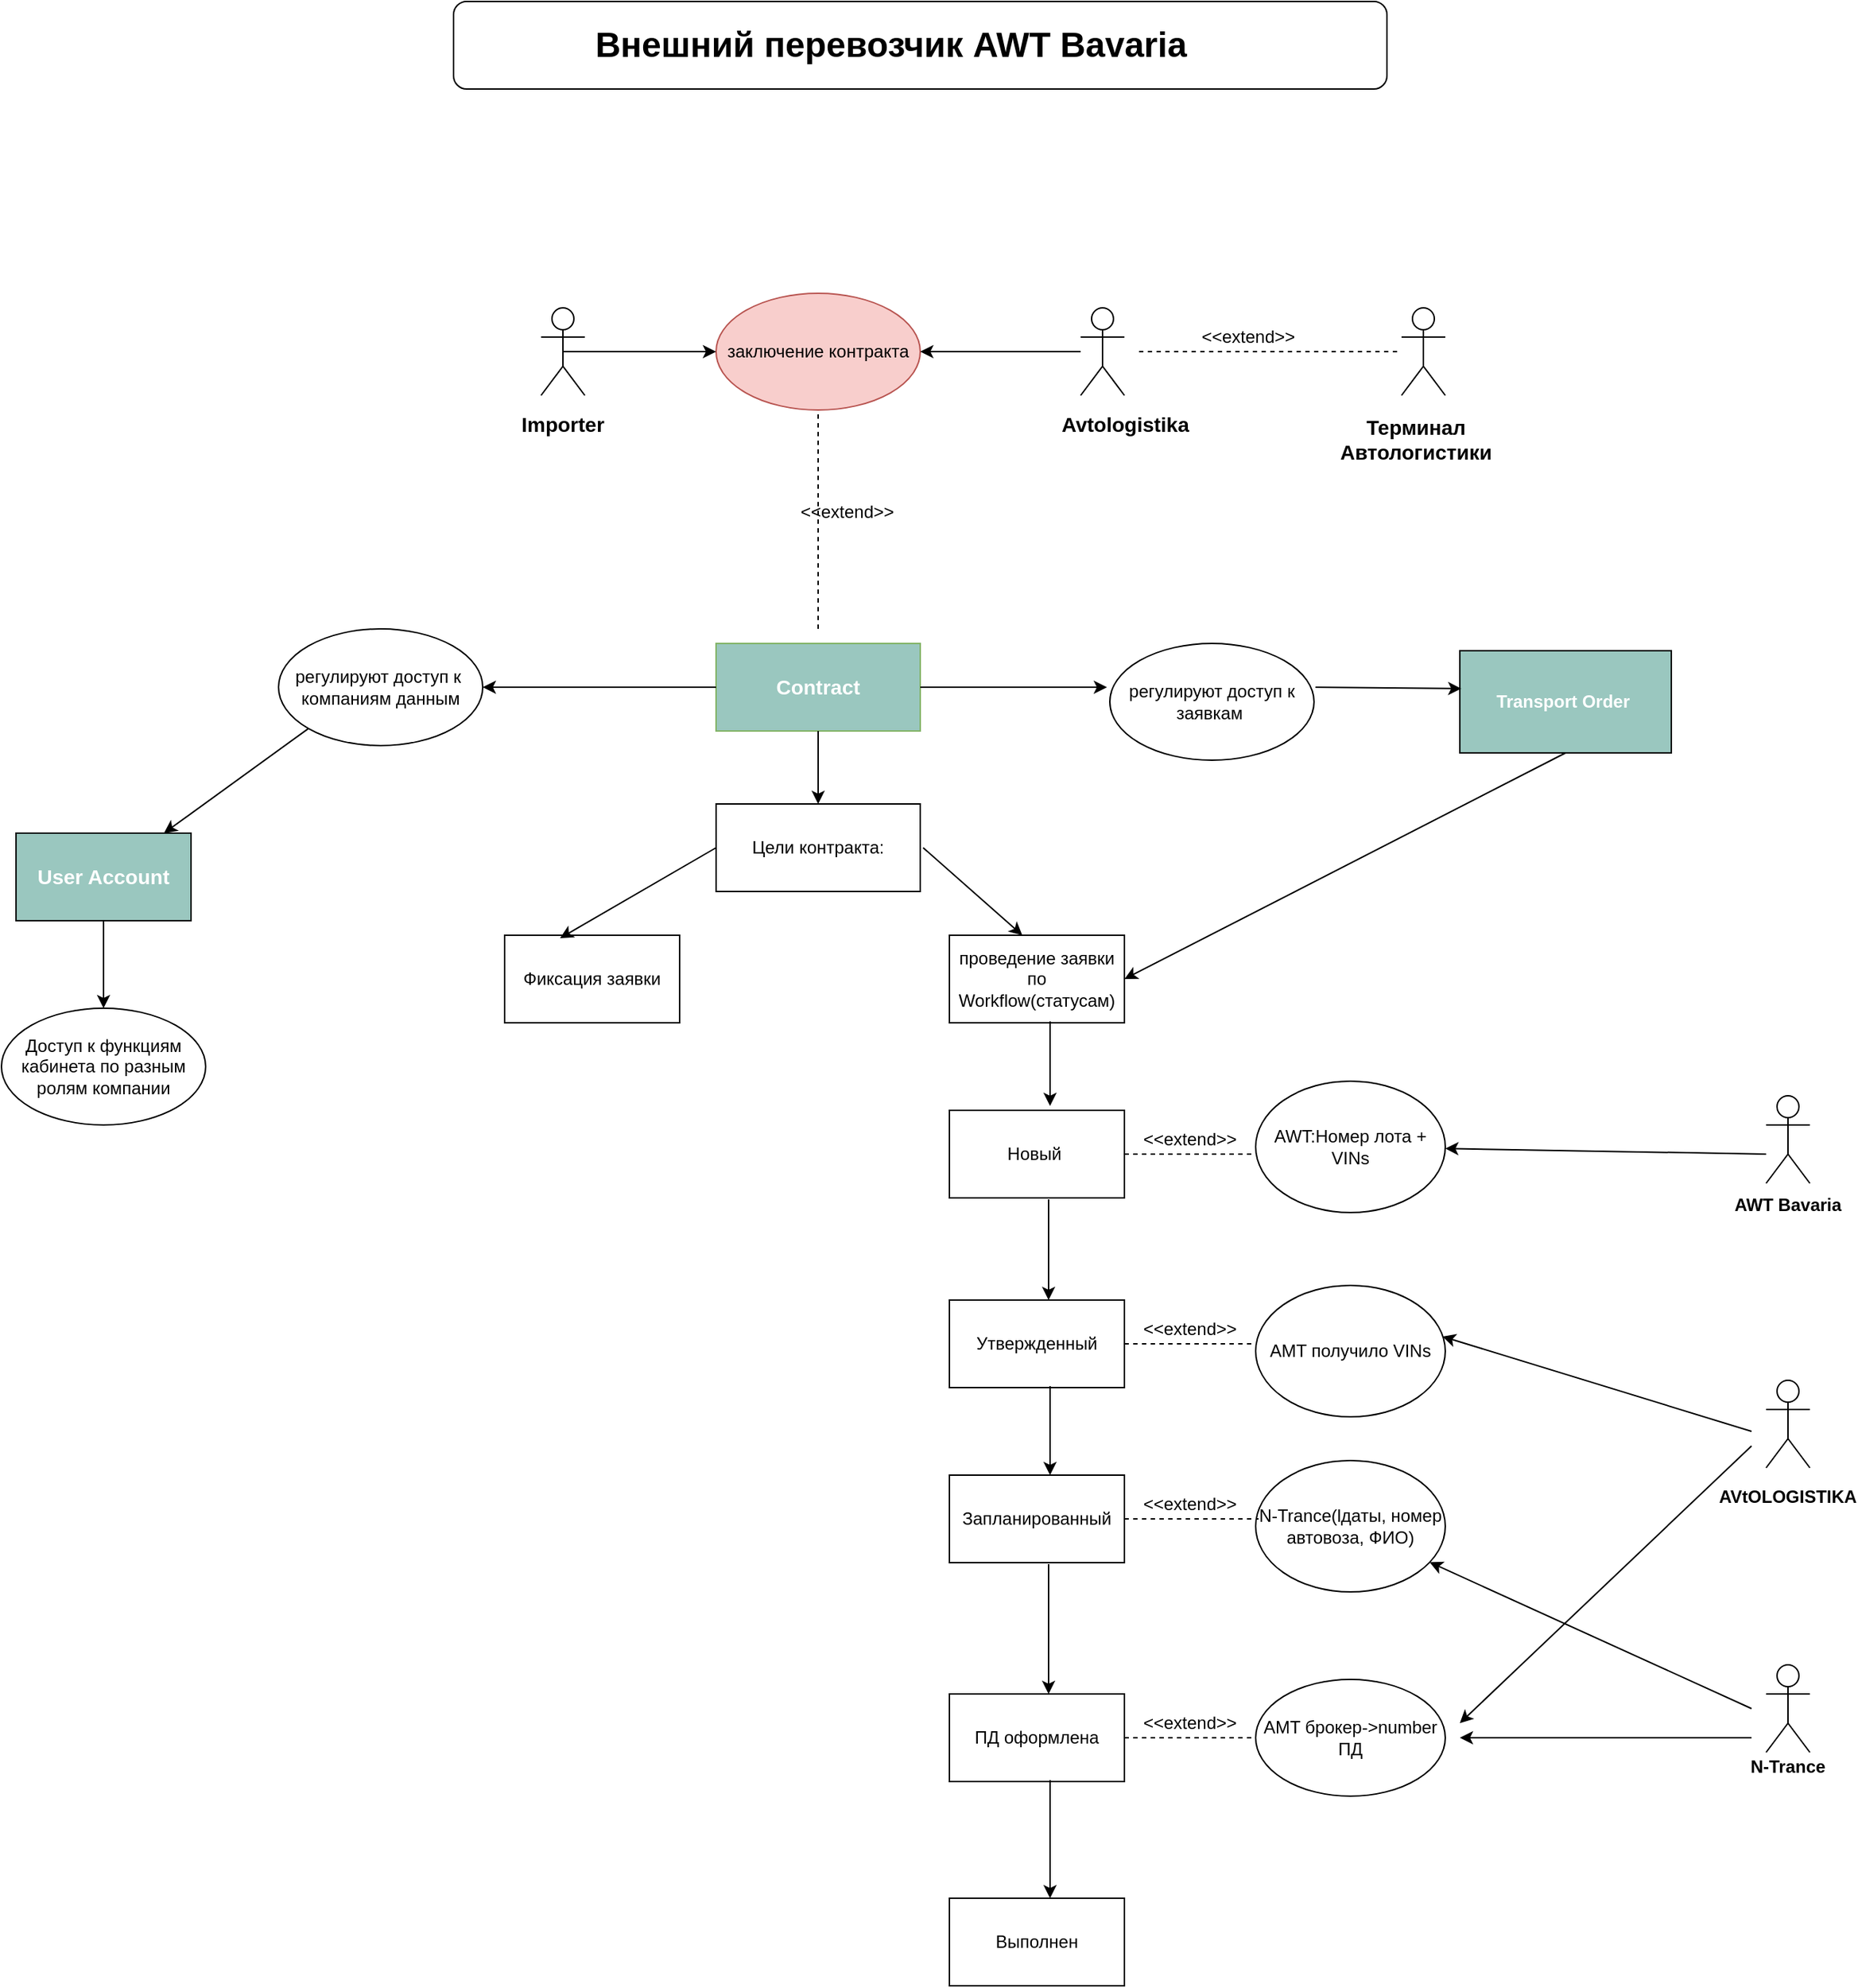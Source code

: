 <mxfile pages="1" version="11.2.1" type="github"><diagram id="hOKpGn4hMfoYbDpZg5hE" name="Page-1"><mxGraphModel dx="1422" dy="796" grid="1" gridSize="10" guides="1" tooltips="1" connect="1" arrows="1" fold="1" page="1" pageScale="1" pageWidth="827" pageHeight="1169" math="0" shadow="0"><root><mxCell id="0"/><mxCell id="1" parent="0"/><mxCell id="SEftxIGA5j4Dj2vKl4Z--4" value="Цели контракта:" style="rounded=0;whiteSpace=wrap;html=1;" vertex="1" parent="1"><mxGeometry x="490" y="550" width="140" height="60" as="geometry"/></mxCell><mxCell id="SEftxIGA5j4Dj2vKl4Z--5" value="Фиксация заявки" style="rounded=0;whiteSpace=wrap;html=1;" vertex="1" parent="1"><mxGeometry x="345" y="640" width="120" height="60" as="geometry"/></mxCell><mxCell id="SEftxIGA5j4Dj2vKl4Z--6" value="проведение заявки по Workflow(статусам)" style="rounded=0;whiteSpace=wrap;html=1;" vertex="1" parent="1"><mxGeometry x="650" y="640" width="120" height="60" as="geometry"/></mxCell><mxCell id="SEftxIGA5j4Dj2vKl4Z--7" value="" style="endArrow=classic;html=1;entryX=0.575;entryY=-0.05;entryDx=0;entryDy=0;entryPerimeter=0;" edge="1" parent="1" target="SEftxIGA5j4Dj2vKl4Z--8"><mxGeometry width="50" height="50" relative="1" as="geometry"><mxPoint x="719" y="699" as="sourcePoint"/><mxPoint x="718" y="750" as="targetPoint"/></mxGeometry></mxCell><mxCell id="SEftxIGA5j4Dj2vKl4Z--8" value="Новый&amp;nbsp;" style="rounded=0;whiteSpace=wrap;html=1;" vertex="1" parent="1"><mxGeometry x="650" y="760" width="120" height="60" as="geometry"/></mxCell><mxCell id="SEftxIGA5j4Dj2vKl4Z--9" value="" style="endArrow=classic;html=1;exitX=0;exitY=0.5;exitDx=0;exitDy=0;entryX=0.317;entryY=0.033;entryDx=0;entryDy=0;entryPerimeter=0;" edge="1" parent="1" source="SEftxIGA5j4Dj2vKl4Z--4" target="SEftxIGA5j4Dj2vKl4Z--5"><mxGeometry width="50" height="50" relative="1" as="geometry"><mxPoint x="360" y="630" as="sourcePoint"/><mxPoint x="410" y="580" as="targetPoint"/></mxGeometry></mxCell><mxCell id="SEftxIGA5j4Dj2vKl4Z--10" value="" style="endArrow=classic;html=1;" edge="1" parent="1"><mxGeometry width="50" height="50" relative="1" as="geometry"><mxPoint x="632" y="580" as="sourcePoint"/><mxPoint x="700" y="640" as="targetPoint"/></mxGeometry></mxCell><mxCell id="SEftxIGA5j4Dj2vKl4Z--11" value="" style="endArrow=classic;html=1;exitX=0.567;exitY=1.017;exitDx=0;exitDy=0;exitPerimeter=0;" edge="1" parent="1" source="SEftxIGA5j4Dj2vKl4Z--8"><mxGeometry width="50" height="50" relative="1" as="geometry"><mxPoint x="710" y="940" as="sourcePoint"/><mxPoint x="718" y="890" as="targetPoint"/></mxGeometry></mxCell><mxCell id="SEftxIGA5j4Dj2vKl4Z--12" value="Утвержденный" style="rounded=0;whiteSpace=wrap;html=1;" vertex="1" parent="1"><mxGeometry x="650" y="890" width="120" height="60" as="geometry"/></mxCell><mxCell id="SEftxIGA5j4Dj2vKl4Z--13" value="" style="endArrow=none;dashed=1;html=1;exitX=1;exitY=0.5;exitDx=0;exitDy=0;" edge="1" parent="1" source="SEftxIGA5j4Dj2vKl4Z--8"><mxGeometry width="50" height="50" relative="1" as="geometry"><mxPoint x="810" y="830" as="sourcePoint"/><mxPoint x="860" y="790" as="targetPoint"/></mxGeometry></mxCell><mxCell id="SEftxIGA5j4Dj2vKl4Z--14" value="" style="endArrow=none;dashed=1;html=1;exitX=1;exitY=0.5;exitDx=0;exitDy=0;" edge="1" parent="1" source="SEftxIGA5j4Dj2vKl4Z--12"><mxGeometry width="50" height="50" relative="1" as="geometry"><mxPoint x="830" y="950" as="sourcePoint"/><mxPoint x="860" y="920" as="targetPoint"/></mxGeometry></mxCell><mxCell id="SEftxIGA5j4Dj2vKl4Z--15" value="&lt;span style=&quot;white-space: normal&quot;&gt;AWT:Номер лота + VINs&lt;/span&gt;" style="ellipse;whiteSpace=wrap;html=1;" vertex="1" parent="1"><mxGeometry x="860" y="740" width="130" height="90" as="geometry"/></mxCell><mxCell id="SEftxIGA5j4Dj2vKl4Z--16" value="AMT получило VINs" style="ellipse;whiteSpace=wrap;html=1;" vertex="1" parent="1"><mxGeometry x="860" y="880" width="130" height="90" as="geometry"/></mxCell><mxCell id="SEftxIGA5j4Dj2vKl4Z--17" value="" style="endArrow=classic;html=1;exitX=0.575;exitY=0.983;exitDx=0;exitDy=0;exitPerimeter=0;" edge="1" parent="1" source="SEftxIGA5j4Dj2vKl4Z--12"><mxGeometry width="50" height="50" relative="1" as="geometry"><mxPoint x="710" y="1060" as="sourcePoint"/><mxPoint x="719" y="1010" as="targetPoint"/></mxGeometry></mxCell><mxCell id="SEftxIGA5j4Dj2vKl4Z--18" value="Запланированный" style="rounded=0;whiteSpace=wrap;html=1;" vertex="1" parent="1"><mxGeometry x="650" y="1010" width="120" height="60" as="geometry"/></mxCell><mxCell id="SEftxIGA5j4Dj2vKl4Z--19" value="N-Trance(lдаты, номер автовоза, ФИО)" style="ellipse;whiteSpace=wrap;html=1;" vertex="1" parent="1"><mxGeometry x="860" y="1000" width="130" height="90" as="geometry"/></mxCell><mxCell id="SEftxIGA5j4Dj2vKl4Z--20" value="" style="endArrow=none;dashed=1;html=1;exitX=1;exitY=0.5;exitDx=0;exitDy=0;" edge="1" parent="1" source="SEftxIGA5j4Dj2vKl4Z--18"><mxGeometry width="50" height="50" relative="1" as="geometry"><mxPoint x="780" y="1070" as="sourcePoint"/><mxPoint x="862" y="1040" as="targetPoint"/></mxGeometry></mxCell><mxCell id="SEftxIGA5j4Dj2vKl4Z--21" value="" style="endArrow=classic;html=1;exitX=0.567;exitY=1.017;exitDx=0;exitDy=0;exitPerimeter=0;" edge="1" parent="1" source="SEftxIGA5j4Dj2vKl4Z--18"><mxGeometry width="50" height="50" relative="1" as="geometry"><mxPoint x="730" y="1190" as="sourcePoint"/><mxPoint x="718" y="1160" as="targetPoint"/></mxGeometry></mxCell><mxCell id="SEftxIGA5j4Dj2vKl4Z--22" value="ПД оформлена" style="rounded=0;whiteSpace=wrap;html=1;" vertex="1" parent="1"><mxGeometry x="650" y="1160" width="120" height="60" as="geometry"/></mxCell><mxCell id="SEftxIGA5j4Dj2vKl4Z--23" value="AMT брокер-&amp;gt;number ПД" style="ellipse;whiteSpace=wrap;html=1;" vertex="1" parent="1"><mxGeometry x="860" y="1150" width="130" height="80" as="geometry"/></mxCell><mxCell id="SEftxIGA5j4Dj2vKl4Z--24" value="" style="endArrow=none;dashed=1;html=1;exitX=1;exitY=0.5;exitDx=0;exitDy=0;entryX=0;entryY=0.5;entryDx=0;entryDy=0;" edge="1" parent="1" source="SEftxIGA5j4Dj2vKl4Z--22" target="SEftxIGA5j4Dj2vKl4Z--23"><mxGeometry width="50" height="50" relative="1" as="geometry"><mxPoint x="800" y="1220" as="sourcePoint"/><mxPoint x="850" y="1170" as="targetPoint"/></mxGeometry></mxCell><mxCell id="SEftxIGA5j4Dj2vKl4Z--25" value="&amp;lt;&amp;lt;extend&amp;gt;&amp;gt;" style="text;html=1;strokeColor=none;fillColor=none;align=center;verticalAlign=middle;whiteSpace=wrap;rounded=0;" vertex="1" parent="1"><mxGeometry x="795" y="770" width="40" height="20" as="geometry"/></mxCell><mxCell id="SEftxIGA5j4Dj2vKl4Z--26" value="&amp;lt;&amp;lt;extend&amp;gt;&amp;gt;" style="text;html=1;strokeColor=none;fillColor=none;align=center;verticalAlign=middle;whiteSpace=wrap;rounded=0;" vertex="1" parent="1"><mxGeometry x="795" y="900" width="40" height="20" as="geometry"/></mxCell><mxCell id="SEftxIGA5j4Dj2vKl4Z--27" value="&amp;lt;&amp;lt;extend&amp;gt;&amp;gt;" style="text;html=1;strokeColor=none;fillColor=none;align=center;verticalAlign=middle;whiteSpace=wrap;rounded=0;" vertex="1" parent="1"><mxGeometry x="795" y="1020" width="40" height="20" as="geometry"/></mxCell><mxCell id="SEftxIGA5j4Dj2vKl4Z--28" value="&amp;lt;&amp;lt;extend&amp;gt;&amp;gt;" style="text;html=1;strokeColor=none;fillColor=none;align=center;verticalAlign=middle;whiteSpace=wrap;rounded=0;" vertex="1" parent="1"><mxGeometry x="795" y="1170" width="40" height="20" as="geometry"/></mxCell><mxCell id="SEftxIGA5j4Dj2vKl4Z--29" value="" style="endArrow=classic;html=1;exitX=0.575;exitY=0.983;exitDx=0;exitDy=0;exitPerimeter=0;" edge="1" parent="1" source="SEftxIGA5j4Dj2vKl4Z--22"><mxGeometry width="50" height="50" relative="1" as="geometry"><mxPoint x="700" y="1350" as="sourcePoint"/><mxPoint x="719" y="1300" as="targetPoint"/></mxGeometry></mxCell><mxCell id="SEftxIGA5j4Dj2vKl4Z--30" value="Выполнен" style="rounded=0;whiteSpace=wrap;html=1;" vertex="1" parent="1"><mxGeometry x="650" y="1300" width="120" height="60" as="geometry"/></mxCell><mxCell id="SEftxIGA5j4Dj2vKl4Z--31" value="Actor" style="shape=umlActor;verticalLabelPosition=bottom;labelBackgroundColor=#ffffff;verticalAlign=top;html=1;outlineConnect=0;noLabel=1;" vertex="1" parent="1"><mxGeometry x="1210" y="750" width="30" height="60" as="geometry"/></mxCell><mxCell id="SEftxIGA5j4Dj2vKl4Z--32" value="Actor" style="shape=umlActor;verticalLabelPosition=bottom;labelBackgroundColor=#ffffff;verticalAlign=top;html=1;outlineConnect=0;noLabel=1;" vertex="1" parent="1"><mxGeometry x="1210" y="945" width="30" height="60" as="geometry"/></mxCell><mxCell id="SEftxIGA5j4Dj2vKl4Z--33" value="Actor" style="shape=umlActor;verticalLabelPosition=bottom;labelBackgroundColor=#ffffff;verticalAlign=top;html=1;outlineConnect=0;noLabel=1;" vertex="1" parent="1"><mxGeometry x="1210" y="1140" width="30" height="60" as="geometry"/></mxCell><mxCell id="SEftxIGA5j4Dj2vKl4Z--34" value="&lt;b&gt;AWT Bavaria&lt;/b&gt;" style="text;html=1;strokeColor=none;fillColor=none;align=center;verticalAlign=middle;whiteSpace=wrap;rounded=0;" vertex="1" parent="1"><mxGeometry x="1180" y="810" width="90" height="30" as="geometry"/></mxCell><mxCell id="SEftxIGA5j4Dj2vKl4Z--35" value="&lt;b&gt;AVtOLOGISTIKA&lt;/b&gt;" style="text;html=1;strokeColor=none;fillColor=none;align=center;verticalAlign=middle;whiteSpace=wrap;rounded=0;" vertex="1" parent="1"><mxGeometry x="1205" y="1015" width="40" height="20" as="geometry"/></mxCell><mxCell id="SEftxIGA5j4Dj2vKl4Z--36" value="&lt;b&gt;N-Trance&lt;/b&gt;" style="text;html=1;strokeColor=none;fillColor=none;align=center;verticalAlign=middle;whiteSpace=wrap;rounded=0;" vertex="1" parent="1"><mxGeometry x="1190" y="1200" width="70" height="20" as="geometry"/></mxCell><mxCell id="SEftxIGA5j4Dj2vKl4Z--37" value="" style="endArrow=classic;html=1;" edge="1" parent="1" target="SEftxIGA5j4Dj2vKl4Z--15"><mxGeometry width="50" height="50" relative="1" as="geometry"><mxPoint x="1210" y="790" as="sourcePoint"/><mxPoint x="1150" y="750" as="targetPoint"/></mxGeometry></mxCell><mxCell id="SEftxIGA5j4Dj2vKl4Z--38" value="" style="endArrow=classic;html=1;entryX=0.985;entryY=0.389;entryDx=0;entryDy=0;entryPerimeter=0;" edge="1" parent="1" target="SEftxIGA5j4Dj2vKl4Z--16"><mxGeometry width="50" height="50" relative="1" as="geometry"><mxPoint x="1200" y="980" as="sourcePoint"/><mxPoint x="1160" y="920" as="targetPoint"/></mxGeometry></mxCell><mxCell id="SEftxIGA5j4Dj2vKl4Z--39" value="" style="endArrow=classic;html=1;" edge="1" parent="1" target="SEftxIGA5j4Dj2vKl4Z--19"><mxGeometry width="50" height="50" relative="1" as="geometry"><mxPoint x="1200" y="1170" as="sourcePoint"/><mxPoint x="1110" y="1060" as="targetPoint"/></mxGeometry></mxCell><mxCell id="SEftxIGA5j4Dj2vKl4Z--40" value="" style="endArrow=classic;html=1;" edge="1" parent="1"><mxGeometry width="50" height="50" relative="1" as="geometry"><mxPoint x="1200" y="990" as="sourcePoint"/><mxPoint x="1000" y="1180" as="targetPoint"/></mxGeometry></mxCell><mxCell id="SEftxIGA5j4Dj2vKl4Z--41" value="&lt;b&gt;&lt;font style=&quot;font-size: 24px&quot;&gt;Внешний перевозчик AWT Bavaria&lt;/font&gt;&lt;/b&gt;" style="text;html=1;strokeColor=none;fillColor=none;align=center;verticalAlign=middle;whiteSpace=wrap;rounded=0;" vertex="1" parent="1"><mxGeometry x="290" width="640" height="60" as="geometry"/></mxCell><mxCell id="SEftxIGA5j4Dj2vKl4Z--42" value="&lt;b&gt;Transport Order&amp;nbsp;&lt;/b&gt;" style="rounded=0;whiteSpace=wrap;html=1;labelBackgroundColor=none;fillColor=#9AC7BF;fontColor=#FFFFFF;labelBorderColor=none;" vertex="1" parent="1"><mxGeometry x="1000" y="445" width="145" height="70" as="geometry"/></mxCell><mxCell id="SEftxIGA5j4Dj2vKl4Z--43" value="&lt;font style=&quot;font-size: 14px&quot; color=&quot;#ffffff&quot;&gt;&lt;b&gt;Contract&lt;/b&gt;&lt;/font&gt;" style="rounded=0;whiteSpace=wrap;html=1;labelBackgroundColor=none;fillColor=#9AC7BF;strokeColor=#82b366;" vertex="1" parent="1"><mxGeometry x="490" y="440" width="140" height="60" as="geometry"/></mxCell><mxCell id="SEftxIGA5j4Dj2vKl4Z--44" value="" style="endArrow=classic;html=1;fontColor=#FFFFFF;entryX=0.5;entryY=0;entryDx=0;entryDy=0;" edge="1" parent="1" source="SEftxIGA5j4Dj2vKl4Z--43" target="SEftxIGA5j4Dj2vKl4Z--4"><mxGeometry width="50" height="50" relative="1" as="geometry"><mxPoint x="540" y="590" as="sourcePoint"/><mxPoint x="590" y="540" as="targetPoint"/></mxGeometry></mxCell><mxCell id="SEftxIGA5j4Dj2vKl4Z--45" value="" style="endArrow=classic;html=1;fontColor=#FFFFFF;" edge="1" parent="1"><mxGeometry width="50" height="50" relative="1" as="geometry"><mxPoint x="1200" y="1190" as="sourcePoint"/><mxPoint x="1000" y="1190" as="targetPoint"/></mxGeometry></mxCell><mxCell id="SEftxIGA5j4Dj2vKl4Z--46" value="&lt;font style=&quot;font-size: 14px&quot;&gt;&lt;b&gt;User Account&lt;/b&gt;&lt;/font&gt;" style="rounded=0;whiteSpace=wrap;html=1;labelBackgroundColor=none;fillColor=#9AC7BF;fontColor=#FFFFFF;" vertex="1" parent="1"><mxGeometry x="10" y="570" width="120" height="60" as="geometry"/></mxCell><mxCell id="SEftxIGA5j4Dj2vKl4Z--47" value="&lt;font color=&quot;#000000&quot;&gt;регулируют доступ к&amp;nbsp; компаниям данным&lt;/font&gt;" style="ellipse;whiteSpace=wrap;html=1;labelBackgroundColor=none;fillColor=none;fontColor=#FFFFFF;" vertex="1" parent="1"><mxGeometry x="190" y="430" width="140" height="80" as="geometry"/></mxCell><mxCell id="SEftxIGA5j4Dj2vKl4Z--48" value="" style="endArrow=classic;html=1;fontColor=#FFFFFF;exitX=0;exitY=0.5;exitDx=0;exitDy=0;entryX=1;entryY=0.5;entryDx=0;entryDy=0;" edge="1" parent="1" source="SEftxIGA5j4Dj2vKl4Z--43" target="SEftxIGA5j4Dj2vKl4Z--47"><mxGeometry width="50" height="50" relative="1" as="geometry"><mxPoint x="400" y="480" as="sourcePoint"/><mxPoint x="450" y="430" as="targetPoint"/></mxGeometry></mxCell><mxCell id="SEftxIGA5j4Dj2vKl4Z--49" value="Actor" style="shape=umlActor;verticalLabelPosition=bottom;labelBackgroundColor=#ffffff;verticalAlign=top;html=1;outlineConnect=0;fillColor=none;fontColor=#FFFFFF;" vertex="1" parent="1"><mxGeometry x="370" y="210" width="30" height="60" as="geometry"/></mxCell><mxCell id="SEftxIGA5j4Dj2vKl4Z--50" value="Actor" style="shape=umlActor;verticalLabelPosition=bottom;labelBackgroundColor=#ffffff;verticalAlign=top;html=1;outlineConnect=0;fillColor=none;fontColor=#FFFFFF;" vertex="1" parent="1"><mxGeometry x="740" y="210" width="30" height="60" as="geometry"/></mxCell><mxCell id="SEftxIGA5j4Dj2vKl4Z--51" value="Text" style="text;html=1;strokeColor=none;fillColor=none;align=center;verticalAlign=middle;whiteSpace=wrap;rounded=0;labelBackgroundColor=none;fontColor=#FFFFFF;" vertex="1" parent="1"><mxGeometry x="430" y="280" width="40" height="20" as="geometry"/></mxCell><mxCell id="SEftxIGA5j4Dj2vKl4Z--52" value="&lt;font color=&quot;#000000&quot;&gt;заключение контракта&lt;/font&gt;" style="ellipse;whiteSpace=wrap;html=1;labelBackgroundColor=none;fillColor=#f8cecc;strokeColor=#b85450;" vertex="1" parent="1"><mxGeometry x="490" y="200" width="140" height="80" as="geometry"/></mxCell><mxCell id="SEftxIGA5j4Dj2vKl4Z--53" value="&lt;span style=&quot;color: rgb(0 , 0 , 0)&quot;&gt;&lt;b&gt;&lt;font style=&quot;font-size: 14px&quot;&gt;Importer&lt;/font&gt;&lt;/b&gt;&lt;/span&gt;" style="text;html=1;strokeColor=none;fillColor=none;align=center;verticalAlign=middle;whiteSpace=wrap;rounded=0;labelBackgroundColor=none;fontColor=#FFFFFF;" vertex="1" parent="1"><mxGeometry x="365" y="280" width="40" height="20" as="geometry"/></mxCell><mxCell id="SEftxIGA5j4Dj2vKl4Z--54" value="&lt;font color=&quot;#000000&quot; style=&quot;font-size: 14px&quot;&gt;&lt;b&gt;Avtologistika&lt;/b&gt;&lt;/font&gt;" style="text;html=1;fontColor=#FFFFFF;" vertex="1" parent="1"><mxGeometry x="725" y="275" width="70" height="30" as="geometry"/></mxCell><mxCell id="SEftxIGA5j4Dj2vKl4Z--55" value="" style="endArrow=classic;html=1;fontColor=#FFFFFF;entryX=0;entryY=0.5;entryDx=0;entryDy=0;exitX=0.5;exitY=0.5;exitDx=0;exitDy=0;exitPerimeter=0;" edge="1" parent="1" source="SEftxIGA5j4Dj2vKl4Z--49" target="SEftxIGA5j4Dj2vKl4Z--52"><mxGeometry width="50" height="50" relative="1" as="geometry"><mxPoint x="390" y="250" as="sourcePoint"/><mxPoint x="480" y="230" as="targetPoint"/></mxGeometry></mxCell><mxCell id="SEftxIGA5j4Dj2vKl4Z--56" value="" style="endArrow=classic;html=1;fontColor=#FFFFFF;entryX=1;entryY=0.5;entryDx=0;entryDy=0;" edge="1" parent="1" target="SEftxIGA5j4Dj2vKl4Z--52"><mxGeometry width="50" height="50" relative="1" as="geometry"><mxPoint x="740" y="240" as="sourcePoint"/><mxPoint x="700" y="290" as="targetPoint"/></mxGeometry></mxCell><mxCell id="SEftxIGA5j4Dj2vKl4Z--57" value="" style="endArrow=none;dashed=1;html=1;fontColor=#FFFFFF;entryX=0.5;entryY=1;entryDx=0;entryDy=0;" edge="1" parent="1" target="SEftxIGA5j4Dj2vKl4Z--52"><mxGeometry width="50" height="50" relative="1" as="geometry"><mxPoint x="560" y="430" as="sourcePoint"/><mxPoint x="590" y="320" as="targetPoint"/></mxGeometry></mxCell><mxCell id="SEftxIGA5j4Dj2vKl4Z--58" value="" style="endArrow=classic;html=1;fontColor=#FFFFFF;exitX=0;exitY=1;exitDx=0;exitDy=0;" edge="1" parent="1" source="SEftxIGA5j4Dj2vKl4Z--47" target="SEftxIGA5j4Dj2vKl4Z--46"><mxGeometry width="50" height="50" relative="1" as="geometry"><mxPoint x="190" y="620" as="sourcePoint"/><mxPoint x="240" y="570" as="targetPoint"/></mxGeometry></mxCell><mxCell id="SEftxIGA5j4Dj2vKl4Z--59" value="&amp;lt;&amp;lt;extend&amp;gt;&amp;gt;" style="text;html=1;strokeColor=none;fillColor=none;align=center;verticalAlign=middle;whiteSpace=wrap;rounded=0;" vertex="1" parent="1"><mxGeometry x="560" y="340" width="40" height="20" as="geometry"/></mxCell><mxCell id="SEftxIGA5j4Dj2vKl4Z--60" value="" style="endArrow=classic;html=1;fontColor=#FFFFFF;exitX=1.007;exitY=0.375;exitDx=0;exitDy=0;exitPerimeter=0;entryX=0.007;entryY=0.371;entryDx=0;entryDy=0;entryPerimeter=0;" edge="1" parent="1" source="SEftxIGA5j4Dj2vKl4Z--62" target="SEftxIGA5j4Dj2vKl4Z--42"><mxGeometry width="50" height="50" relative="1" as="geometry"><mxPoint x="290" y="850" as="sourcePoint"/><mxPoint x="320" y="599" as="targetPoint"/></mxGeometry></mxCell><mxCell id="SEftxIGA5j4Dj2vKl4Z--61" value="" style="rounded=1;whiteSpace=wrap;html=1;labelBackgroundColor=none;fillColor=none;fontColor=#FFFFFF;" vertex="1" parent="1"><mxGeometry x="310" width="640" height="60" as="geometry"/></mxCell><mxCell id="SEftxIGA5j4Dj2vKl4Z--62" value="&lt;font color=&quot;#000000&quot;&gt;регулируют доступ к заявкам&amp;nbsp;&lt;/font&gt;" style="ellipse;whiteSpace=wrap;html=1;labelBackgroundColor=none;fillColor=none;fontColor=#FFFFFF;" vertex="1" parent="1"><mxGeometry x="760" y="440" width="140" height="80" as="geometry"/></mxCell><mxCell id="SEftxIGA5j4Dj2vKl4Z--63" value="" style="endArrow=classic;html=1;fontColor=#FFFFFF;exitX=1;exitY=0.5;exitDx=0;exitDy=0;entryX=-0.014;entryY=0.375;entryDx=0;entryDy=0;entryPerimeter=0;" edge="1" parent="1" source="SEftxIGA5j4Dj2vKl4Z--43" target="SEftxIGA5j4Dj2vKl4Z--62"><mxGeometry width="50" height="50" relative="1" as="geometry"><mxPoint x="650" y="480" as="sourcePoint"/><mxPoint x="700" y="430" as="targetPoint"/></mxGeometry></mxCell><mxCell id="SEftxIGA5j4Dj2vKl4Z--64" value="" style="endArrow=classic;html=1;fontColor=#FFFFFF;exitX=0.5;exitY=1;exitDx=0;exitDy=0;entryX=1;entryY=0.5;entryDx=0;entryDy=0;" edge="1" parent="1" source="SEftxIGA5j4Dj2vKl4Z--42" target="SEftxIGA5j4Dj2vKl4Z--6"><mxGeometry width="50" height="50" relative="1" as="geometry"><mxPoint x="860" y="650" as="sourcePoint"/><mxPoint x="910" y="600" as="targetPoint"/></mxGeometry></mxCell><mxCell id="SEftxIGA5j4Dj2vKl4Z--65" value="Доступ к функциям кабинета по разным ролям компании" style="ellipse;whiteSpace=wrap;html=1;labelBackgroundColor=none;fillColor=none;fontColor=#000000;" vertex="1" parent="1"><mxGeometry y="690" width="140" height="80" as="geometry"/></mxCell><mxCell id="SEftxIGA5j4Dj2vKl4Z--66" value="" style="endArrow=classic;html=1;fontColor=#FFFFFF;exitX=0.5;exitY=1;exitDx=0;exitDy=0;" edge="1" parent="1" source="SEftxIGA5j4Dj2vKl4Z--46" target="SEftxIGA5j4Dj2vKl4Z--65"><mxGeometry width="50" height="50" relative="1" as="geometry"><mxPoint x="250" y="770" as="sourcePoint"/><mxPoint x="300" y="720" as="targetPoint"/></mxGeometry></mxCell><mxCell id="SEftxIGA5j4Dj2vKl4Z--67" value="Actor" style="shape=umlActor;verticalLabelPosition=bottom;labelBackgroundColor=#ffffff;verticalAlign=top;html=1;outlineConnect=0;fillColor=none;fontColor=#FFFFFF;" vertex="1" parent="1"><mxGeometry x="960" y="210" width="30" height="60" as="geometry"/></mxCell><mxCell id="SEftxIGA5j4Dj2vKl4Z--68" value="" style="endArrow=none;dashed=1;html=1;fontColor=#FFFFFF;" edge="1" parent="1" target="SEftxIGA5j4Dj2vKl4Z--67"><mxGeometry width="50" height="50" relative="1" as="geometry"><mxPoint x="780" y="240" as="sourcePoint"/><mxPoint x="960" y="220" as="targetPoint"/></mxGeometry></mxCell><mxCell id="SEftxIGA5j4Dj2vKl4Z--69" value="&amp;lt;&amp;lt;extend&amp;gt;&amp;gt;" style="text;html=1;strokeColor=none;fillColor=none;align=center;verticalAlign=middle;whiteSpace=wrap;rounded=0;" vertex="1" parent="1"><mxGeometry x="835" y="220" width="40" height="20" as="geometry"/></mxCell><mxCell id="SEftxIGA5j4Dj2vKl4Z--70" value="&lt;font color=&quot;#000000&quot; style=&quot;font-size: 14px&quot;&gt;&lt;b&gt;Терминал Автологистики&lt;/b&gt;&lt;/font&gt;" style="text;html=1;strokeColor=none;fillColor=none;align=center;verticalAlign=middle;whiteSpace=wrap;rounded=0;labelBackgroundColor=none;fontColor=#FFFFFF;" vertex="1" parent="1"><mxGeometry x="950" y="290" width="40" height="20" as="geometry"/></mxCell></root></mxGraphModel></diagram></mxfile>